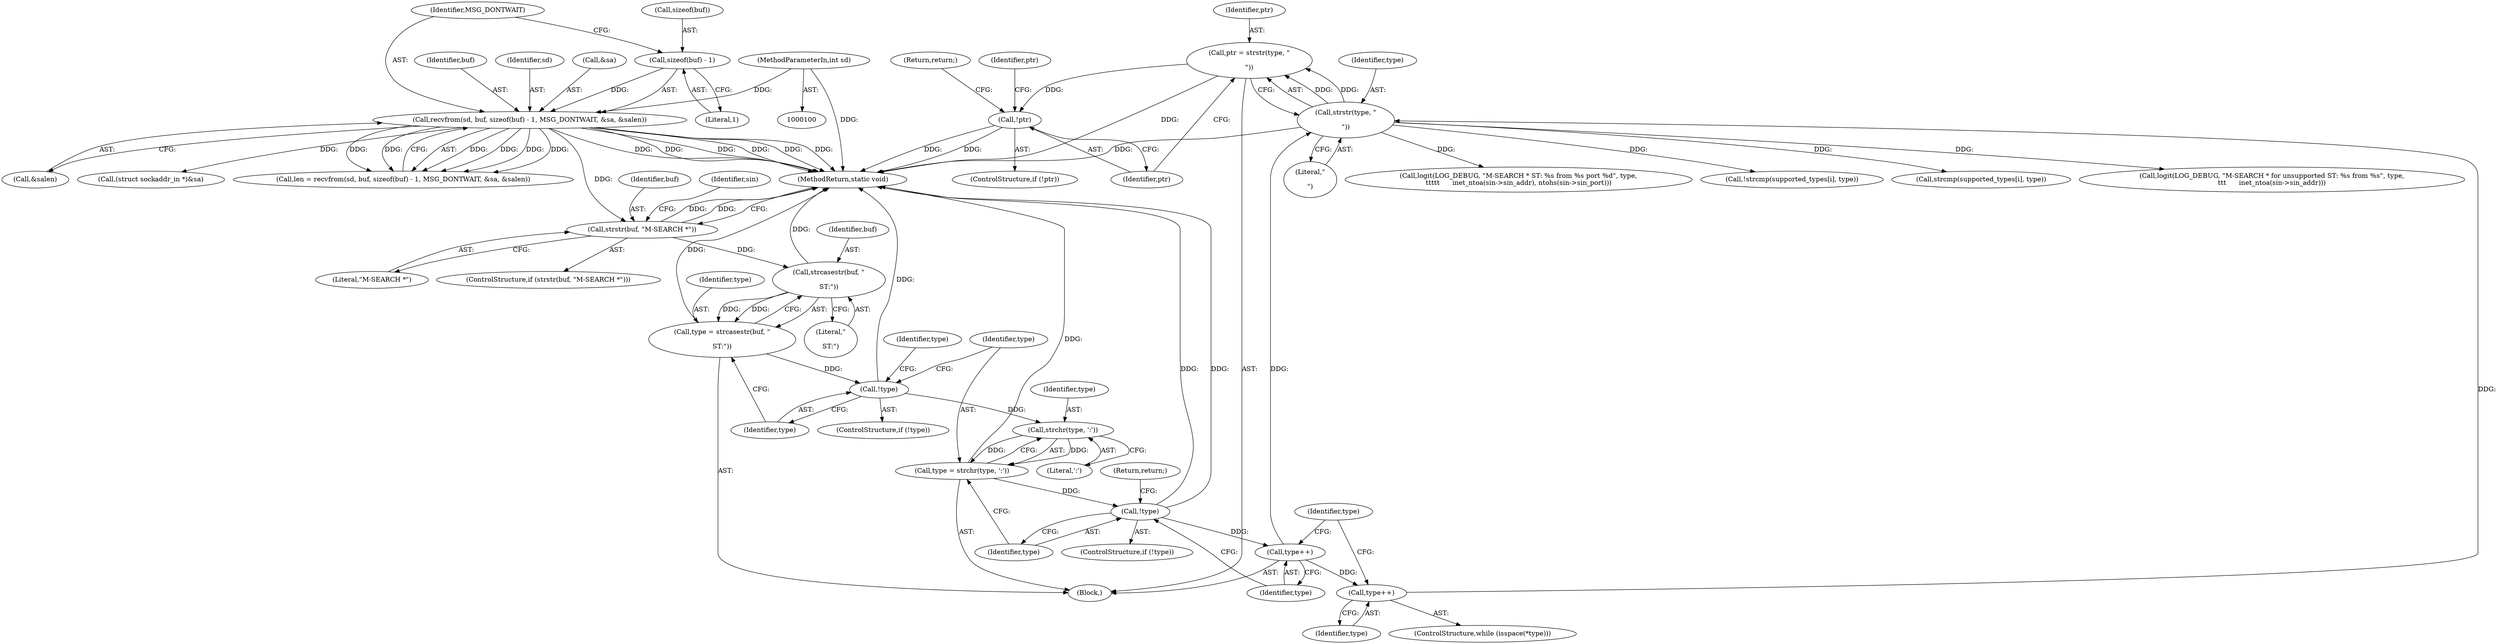 digraph "0_ssdp-responder_ce04b1f29a137198182f60bbb628d5ceb8171765@API" {
"1000213" [label="(Call,ptr = strstr(type, \"\r\n\"))"];
"1000215" [label="(Call,strstr(type, \"\r\n\"))"];
"1000205" [label="(Call,type++)"];
"1000202" [label="(Call,!type)"];
"1000196" [label="(Call,type = strchr(type, ':'))"];
"1000198" [label="(Call,strchr(type, ':'))"];
"1000184" [label="(Call,!type)"];
"1000178" [label="(Call,type = strcasestr(buf, \"\r\nST:\"))"];
"1000180" [label="(Call,strcasestr(buf, \"\r\nST:\"))"];
"1000139" [label="(Call,strstr(buf, \"M-SEARCH *\"))"];
"1000114" [label="(Call,recvfrom(sd, buf, sizeof(buf) - 1, MSG_DONTWAIT, &sa, &salen))"];
"1000101" [label="(MethodParameterIn,int sd)"];
"1000117" [label="(Call,sizeof(buf) - 1)"];
"1000211" [label="(Call,type++)"];
"1000219" [label="(Call,!ptr)"];
"1000224" [label="(Identifier,ptr)"];
"1000204" [label="(Return,return;)"];
"1000116" [label="(Identifier,buf)"];
"1000124" [label="(Call,&salen)"];
"1000114" [label="(Call,recvfrom(sd, buf, sizeof(buf) - 1, MSG_DONTWAIT, &sa, &salen))"];
"1000220" [label="(Identifier,ptr)"];
"1000150" [label="(Call,(struct sockaddr_in *)&sa)"];
"1000141" [label="(Literal,\"M-SEARCH *\")"];
"1000218" [label="(ControlStructure,if (!ptr))"];
"1000200" [label="(Literal,':')"];
"1000184" [label="(Call,!type)"];
"1000210" [label="(Identifier,type)"];
"1000118" [label="(Call,sizeof(buf))"];
"1000203" [label="(Identifier,type)"];
"1000115" [label="(Identifier,sd)"];
"1000212" [label="(Identifier,type)"];
"1000182" [label="(Literal,\"\r\nST:\")"];
"1000198" [label="(Call,strchr(type, ':'))"];
"1000142" [label="(Block,)"];
"1000140" [label="(Identifier,buf)"];
"1000120" [label="(Literal,1)"];
"1000219" [label="(Call,!ptr)"];
"1000211" [label="(Call,type++)"];
"1000217" [label="(Literal,\"\r\n\")"];
"1000214" [label="(Identifier,ptr)"];
"1000138" [label="(ControlStructure,if (strstr(buf, \"M-SEARCH *\")))"];
"1000183" [label="(ControlStructure,if (!type))"];
"1000197" [label="(Identifier,type)"];
"1000178" [label="(Call,type = strcasestr(buf, \"\r\nST:\"))"];
"1000205" [label="(Call,type++)"];
"1000201" [label="(ControlStructure,if (!type))"];
"1000117" [label="(Call,sizeof(buf) - 1)"];
"1000244" [label="(Call,logit(LOG_DEBUG, \"M-SEARCH * ST: %s from %s port %d\", type,\n\t\t\t\t\t      inet_ntoa(sin->sin_addr), ntohs(sin->sin_port)))"];
"1000213" [label="(Call,ptr = strstr(type, \"\r\n\"))"];
"1000121" [label="(Identifier,MSG_DONTWAIT)"];
"1000112" [label="(Call,len = recvfrom(sd, buf, sizeof(buf) - 1, MSG_DONTWAIT, &sa, &salen))"];
"1000101" [label="(MethodParameterIn,int sd)"];
"1000139" [label="(Call,strstr(buf, \"M-SEARCH *\"))"];
"1000221" [label="(Return,return;)"];
"1000215" [label="(Call,strstr(type, \"\r\n\"))"];
"1000237" [label="(Call,!strcmp(supported_types[i], type))"];
"1000206" [label="(Identifier,type)"];
"1000196" [label="(Call,type = strchr(type, ':'))"];
"1000180" [label="(Call,strcasestr(buf, \"\r\nST:\"))"];
"1000149" [label="(Identifier,sin)"];
"1000238" [label="(Call,strcmp(supported_types[i], type))"];
"1000122" [label="(Call,&sa)"];
"1000188" [label="(Identifier,type)"];
"1000216" [label="(Identifier,type)"];
"1000179" [label="(Identifier,type)"];
"1000202" [label="(Call,!type)"];
"1000181" [label="(Identifier,buf)"];
"1000270" [label="(MethodReturn,static void)"];
"1000185" [label="(Identifier,type)"];
"1000199" [label="(Identifier,type)"];
"1000207" [label="(ControlStructure,while (isspace(*type)))"];
"1000262" [label="(Call,logit(LOG_DEBUG, \"M-SEARCH * for unsupported ST: %s from %s\", type,\n\t\t\t      inet_ntoa(sin->sin_addr)))"];
"1000213" -> "1000142"  [label="AST: "];
"1000213" -> "1000215"  [label="CFG: "];
"1000214" -> "1000213"  [label="AST: "];
"1000215" -> "1000213"  [label="AST: "];
"1000220" -> "1000213"  [label="CFG: "];
"1000213" -> "1000270"  [label="DDG: "];
"1000215" -> "1000213"  [label="DDG: "];
"1000215" -> "1000213"  [label="DDG: "];
"1000213" -> "1000219"  [label="DDG: "];
"1000215" -> "1000217"  [label="CFG: "];
"1000216" -> "1000215"  [label="AST: "];
"1000217" -> "1000215"  [label="AST: "];
"1000215" -> "1000270"  [label="DDG: "];
"1000205" -> "1000215"  [label="DDG: "];
"1000211" -> "1000215"  [label="DDG: "];
"1000215" -> "1000237"  [label="DDG: "];
"1000215" -> "1000238"  [label="DDG: "];
"1000215" -> "1000244"  [label="DDG: "];
"1000215" -> "1000262"  [label="DDG: "];
"1000205" -> "1000142"  [label="AST: "];
"1000205" -> "1000206"  [label="CFG: "];
"1000206" -> "1000205"  [label="AST: "];
"1000210" -> "1000205"  [label="CFG: "];
"1000202" -> "1000205"  [label="DDG: "];
"1000205" -> "1000211"  [label="DDG: "];
"1000202" -> "1000201"  [label="AST: "];
"1000202" -> "1000203"  [label="CFG: "];
"1000203" -> "1000202"  [label="AST: "];
"1000204" -> "1000202"  [label="CFG: "];
"1000206" -> "1000202"  [label="CFG: "];
"1000202" -> "1000270"  [label="DDG: "];
"1000202" -> "1000270"  [label="DDG: "];
"1000196" -> "1000202"  [label="DDG: "];
"1000196" -> "1000142"  [label="AST: "];
"1000196" -> "1000198"  [label="CFG: "];
"1000197" -> "1000196"  [label="AST: "];
"1000198" -> "1000196"  [label="AST: "];
"1000203" -> "1000196"  [label="CFG: "];
"1000196" -> "1000270"  [label="DDG: "];
"1000198" -> "1000196"  [label="DDG: "];
"1000198" -> "1000196"  [label="DDG: "];
"1000198" -> "1000200"  [label="CFG: "];
"1000199" -> "1000198"  [label="AST: "];
"1000200" -> "1000198"  [label="AST: "];
"1000184" -> "1000198"  [label="DDG: "];
"1000184" -> "1000183"  [label="AST: "];
"1000184" -> "1000185"  [label="CFG: "];
"1000185" -> "1000184"  [label="AST: "];
"1000188" -> "1000184"  [label="CFG: "];
"1000197" -> "1000184"  [label="CFG: "];
"1000184" -> "1000270"  [label="DDG: "];
"1000178" -> "1000184"  [label="DDG: "];
"1000178" -> "1000142"  [label="AST: "];
"1000178" -> "1000180"  [label="CFG: "];
"1000179" -> "1000178"  [label="AST: "];
"1000180" -> "1000178"  [label="AST: "];
"1000185" -> "1000178"  [label="CFG: "];
"1000178" -> "1000270"  [label="DDG: "];
"1000180" -> "1000178"  [label="DDG: "];
"1000180" -> "1000178"  [label="DDG: "];
"1000180" -> "1000182"  [label="CFG: "];
"1000181" -> "1000180"  [label="AST: "];
"1000182" -> "1000180"  [label="AST: "];
"1000180" -> "1000270"  [label="DDG: "];
"1000139" -> "1000180"  [label="DDG: "];
"1000139" -> "1000138"  [label="AST: "];
"1000139" -> "1000141"  [label="CFG: "];
"1000140" -> "1000139"  [label="AST: "];
"1000141" -> "1000139"  [label="AST: "];
"1000149" -> "1000139"  [label="CFG: "];
"1000270" -> "1000139"  [label="CFG: "];
"1000139" -> "1000270"  [label="DDG: "];
"1000139" -> "1000270"  [label="DDG: "];
"1000114" -> "1000139"  [label="DDG: "];
"1000114" -> "1000112"  [label="AST: "];
"1000114" -> "1000124"  [label="CFG: "];
"1000115" -> "1000114"  [label="AST: "];
"1000116" -> "1000114"  [label="AST: "];
"1000117" -> "1000114"  [label="AST: "];
"1000121" -> "1000114"  [label="AST: "];
"1000122" -> "1000114"  [label="AST: "];
"1000124" -> "1000114"  [label="AST: "];
"1000112" -> "1000114"  [label="CFG: "];
"1000114" -> "1000270"  [label="DDG: "];
"1000114" -> "1000270"  [label="DDG: "];
"1000114" -> "1000270"  [label="DDG: "];
"1000114" -> "1000270"  [label="DDG: "];
"1000114" -> "1000270"  [label="DDG: "];
"1000114" -> "1000270"  [label="DDG: "];
"1000114" -> "1000112"  [label="DDG: "];
"1000114" -> "1000112"  [label="DDG: "];
"1000114" -> "1000112"  [label="DDG: "];
"1000114" -> "1000112"  [label="DDG: "];
"1000114" -> "1000112"  [label="DDG: "];
"1000114" -> "1000112"  [label="DDG: "];
"1000101" -> "1000114"  [label="DDG: "];
"1000117" -> "1000114"  [label="DDG: "];
"1000114" -> "1000150"  [label="DDG: "];
"1000101" -> "1000100"  [label="AST: "];
"1000101" -> "1000270"  [label="DDG: "];
"1000117" -> "1000120"  [label="CFG: "];
"1000118" -> "1000117"  [label="AST: "];
"1000120" -> "1000117"  [label="AST: "];
"1000121" -> "1000117"  [label="CFG: "];
"1000211" -> "1000207"  [label="AST: "];
"1000211" -> "1000212"  [label="CFG: "];
"1000212" -> "1000211"  [label="AST: "];
"1000210" -> "1000211"  [label="CFG: "];
"1000219" -> "1000218"  [label="AST: "];
"1000219" -> "1000220"  [label="CFG: "];
"1000220" -> "1000219"  [label="AST: "];
"1000221" -> "1000219"  [label="CFG: "];
"1000224" -> "1000219"  [label="CFG: "];
"1000219" -> "1000270"  [label="DDG: "];
"1000219" -> "1000270"  [label="DDG: "];
}
